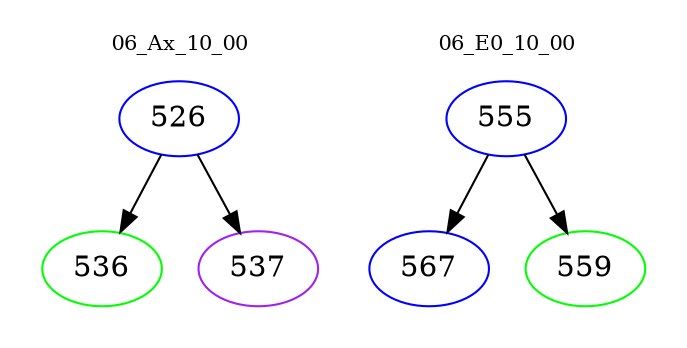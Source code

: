 digraph{
subgraph cluster_0 {
color = white
label = "06_Ax_10_00";
fontsize=10;
T0_526 [label="526", color="blue"]
T0_526 -> T0_536 [color="black"]
T0_536 [label="536", color="green"]
T0_526 -> T0_537 [color="black"]
T0_537 [label="537", color="purple"]
}
subgraph cluster_1 {
color = white
label = "06_E0_10_00";
fontsize=10;
T1_555 [label="555", color="blue"]
T1_555 -> T1_567 [color="black"]
T1_567 [label="567", color="blue"]
T1_555 -> T1_559 [color="black"]
T1_559 [label="559", color="green"]
}
}
